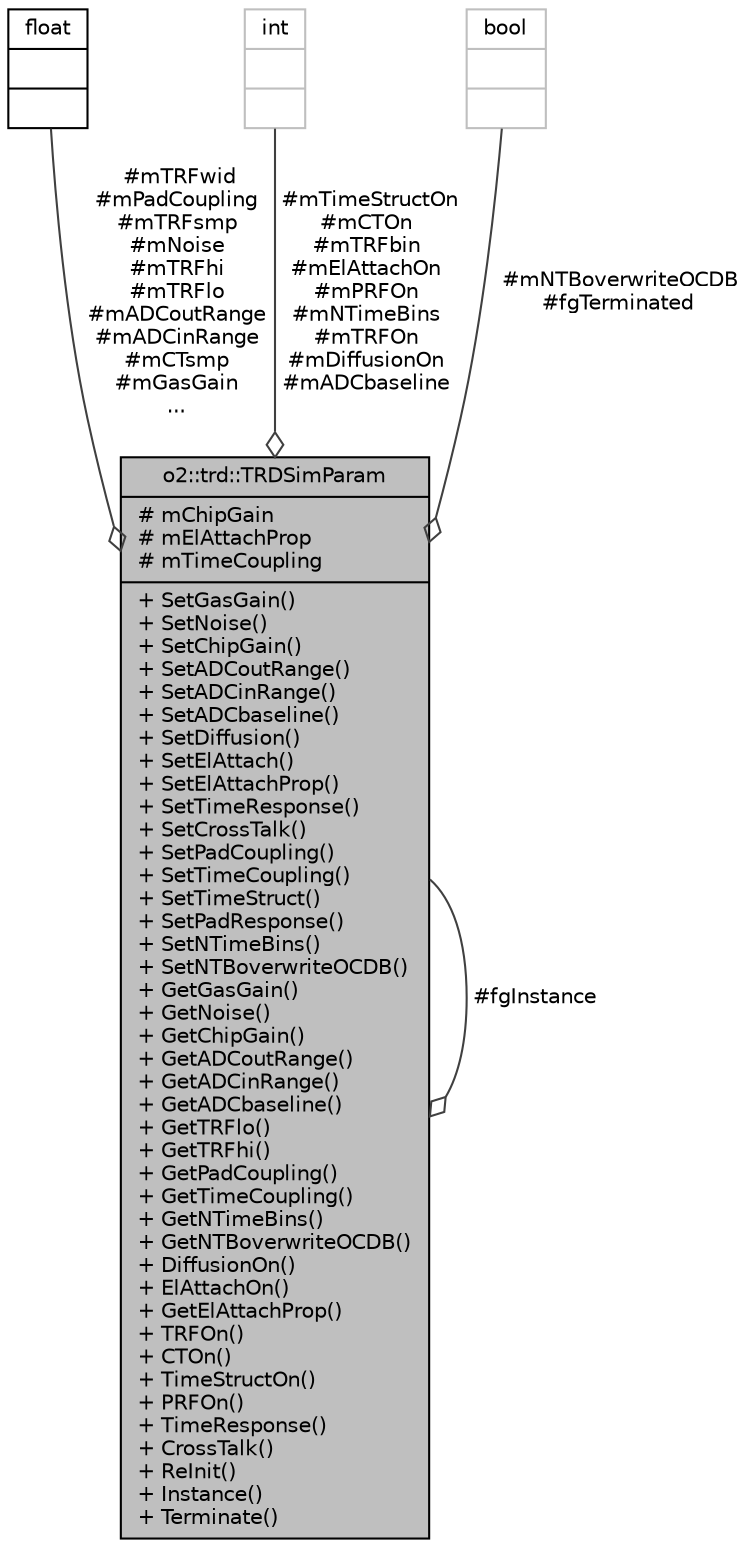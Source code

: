 digraph "o2::trd::TRDSimParam"
{
 // INTERACTIVE_SVG=YES
  bgcolor="transparent";
  edge [fontname="Helvetica",fontsize="10",labelfontname="Helvetica",labelfontsize="10"];
  node [fontname="Helvetica",fontsize="10",shape=record];
  Node1 [label="{o2::trd::TRDSimParam\n|# mChipGain\l# mElAttachProp\l# mTimeCoupling\l|+ SetGasGain()\l+ SetNoise()\l+ SetChipGain()\l+ SetADCoutRange()\l+ SetADCinRange()\l+ SetADCbaseline()\l+ SetDiffusion()\l+ SetElAttach()\l+ SetElAttachProp()\l+ SetTimeResponse()\l+ SetCrossTalk()\l+ SetPadCoupling()\l+ SetTimeCoupling()\l+ SetTimeStruct()\l+ SetPadResponse()\l+ SetNTimeBins()\l+ SetNTBoverwriteOCDB()\l+ GetGasGain()\l+ GetNoise()\l+ GetChipGain()\l+ GetADCoutRange()\l+ GetADCinRange()\l+ GetADCbaseline()\l+ GetTRFlo()\l+ GetTRFhi()\l+ GetPadCoupling()\l+ GetTimeCoupling()\l+ GetNTimeBins()\l+ GetNTBoverwriteOCDB()\l+ DiffusionOn()\l+ ElAttachOn()\l+ GetElAttachProp()\l+ TRFOn()\l+ CTOn()\l+ TimeStructOn()\l+ PRFOn()\l+ TimeResponse()\l+ CrossTalk()\l+ ReInit()\l+ Instance()\l+ Terminate()\l}",height=0.2,width=0.4,color="black", fillcolor="grey75", style="filled" fontcolor="black"];
  Node2 -> Node1 [color="grey25",fontsize="10",style="solid",label=" #mTRFwid\n#mPadCoupling\n#mTRFsmp\n#mNoise\n#mTRFhi\n#mTRFlo\n#mADCoutRange\n#mADCinRange\n#mCTsmp\n#mGasGain\n..." ,arrowhead="odiamond",fontname="Helvetica"];
  Node2 [label="{float\n||}",height=0.2,width=0.4,color="black",URL="$d4/dc3/classfloat.html"];
  Node3 -> Node1 [color="grey25",fontsize="10",style="solid",label=" #mTimeStructOn\n#mCTOn\n#mTRFbin\n#mElAttachOn\n#mPRFOn\n#mNTimeBins\n#mTRFOn\n#mDiffusionOn\n#mADCbaseline" ,arrowhead="odiamond",fontname="Helvetica"];
  Node3 [label="{int\n||}",height=0.2,width=0.4,color="grey75"];
  Node4 -> Node1 [color="grey25",fontsize="10",style="solid",label=" #mNTBoverwriteOCDB\n#fgTerminated" ,arrowhead="odiamond",fontname="Helvetica"];
  Node4 [label="{bool\n||}",height=0.2,width=0.4,color="grey75"];
  Node1 -> Node1 [color="grey25",fontsize="10",style="solid",label=" #fgInstance" ,arrowhead="odiamond",fontname="Helvetica"];
}

